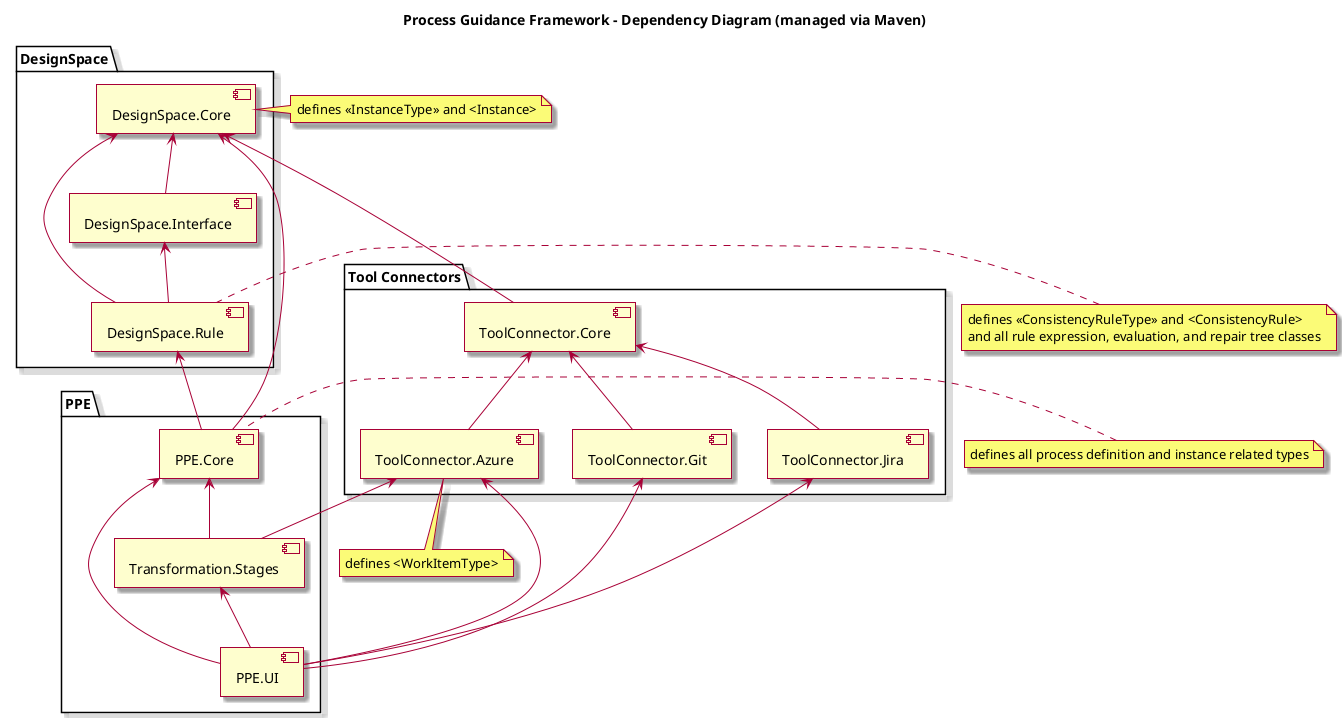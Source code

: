 @startuml

skin rose

title Process Guidance Framework - Dependency Diagram (managed via Maven)

package "DesignSpace" {
component [DesignSpace.Core] as core
component [DesignSpace.Interface] as intf
component [DesignSpace.Rule] as rule
}

note right of core
defines <<InstanceType>> and <Instance>
end note
note left of rule
defines <<ConsistencyRuleType>> and <ConsistencyRule> 
and all rule expression, evaluation, and repair tree classes
end note

package "PPE" {
component [PPE.Core] as ppe 
component [PPE.UI] as ui
component [Transformation.Stages] as stages
}

note left of ppe
defines all process definition and instance related types
end note

package "Tool Connectors" {
component [ToolConnector.Core] as tool 
component [ToolConnector.Azure] as azure 
component [ToolConnector.Git] as git 
component [ToolConnector.Jira] as jira
}

note bottom of azure
defines <WorkItemType>
end note


intf -up-> core
rule -up-> core
rule -up-> intf

tool -up-> core
azure -up-> tool
git -up-> tool
jira -up-> tool

ppe -up-> core
ppe -up-> rule

stages -up-> ppe
stages -up-> azure

ui -up-> ppe
ui -up-> azure
ui -up-> jira
ui -up-> git
ui -up-> stages

@enduml